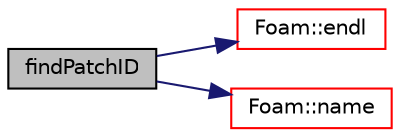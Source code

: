 digraph "findPatchID"
{
  bgcolor="transparent";
  edge [fontname="Helvetica",fontsize="10",labelfontname="Helvetica",labelfontsize="10"];
  node [fontname="Helvetica",fontsize="10",shape=record];
  rankdir="LR";
  Node3169 [label="findPatchID",height=0.2,width=0.4,color="black", fillcolor="grey75", style="filled", fontcolor="black"];
  Node3169 -> Node3170 [color="midnightblue",fontsize="10",style="solid",fontname="Helvetica"];
  Node3170 [label="Foam::endl",height=0.2,width=0.4,color="red",URL="$a21851.html#a2db8fe02a0d3909e9351bb4275b23ce4",tooltip="Add newline and flush stream. "];
  Node3169 -> Node3172 [color="midnightblue",fontsize="10",style="solid",fontname="Helvetica"];
  Node3172 [label="Foam::name",height=0.2,width=0.4,color="red",URL="$a21851.html#adcb0df2bd4953cb6bb390272d8263c3a",tooltip="Return a string representation of a complex. "];
}
